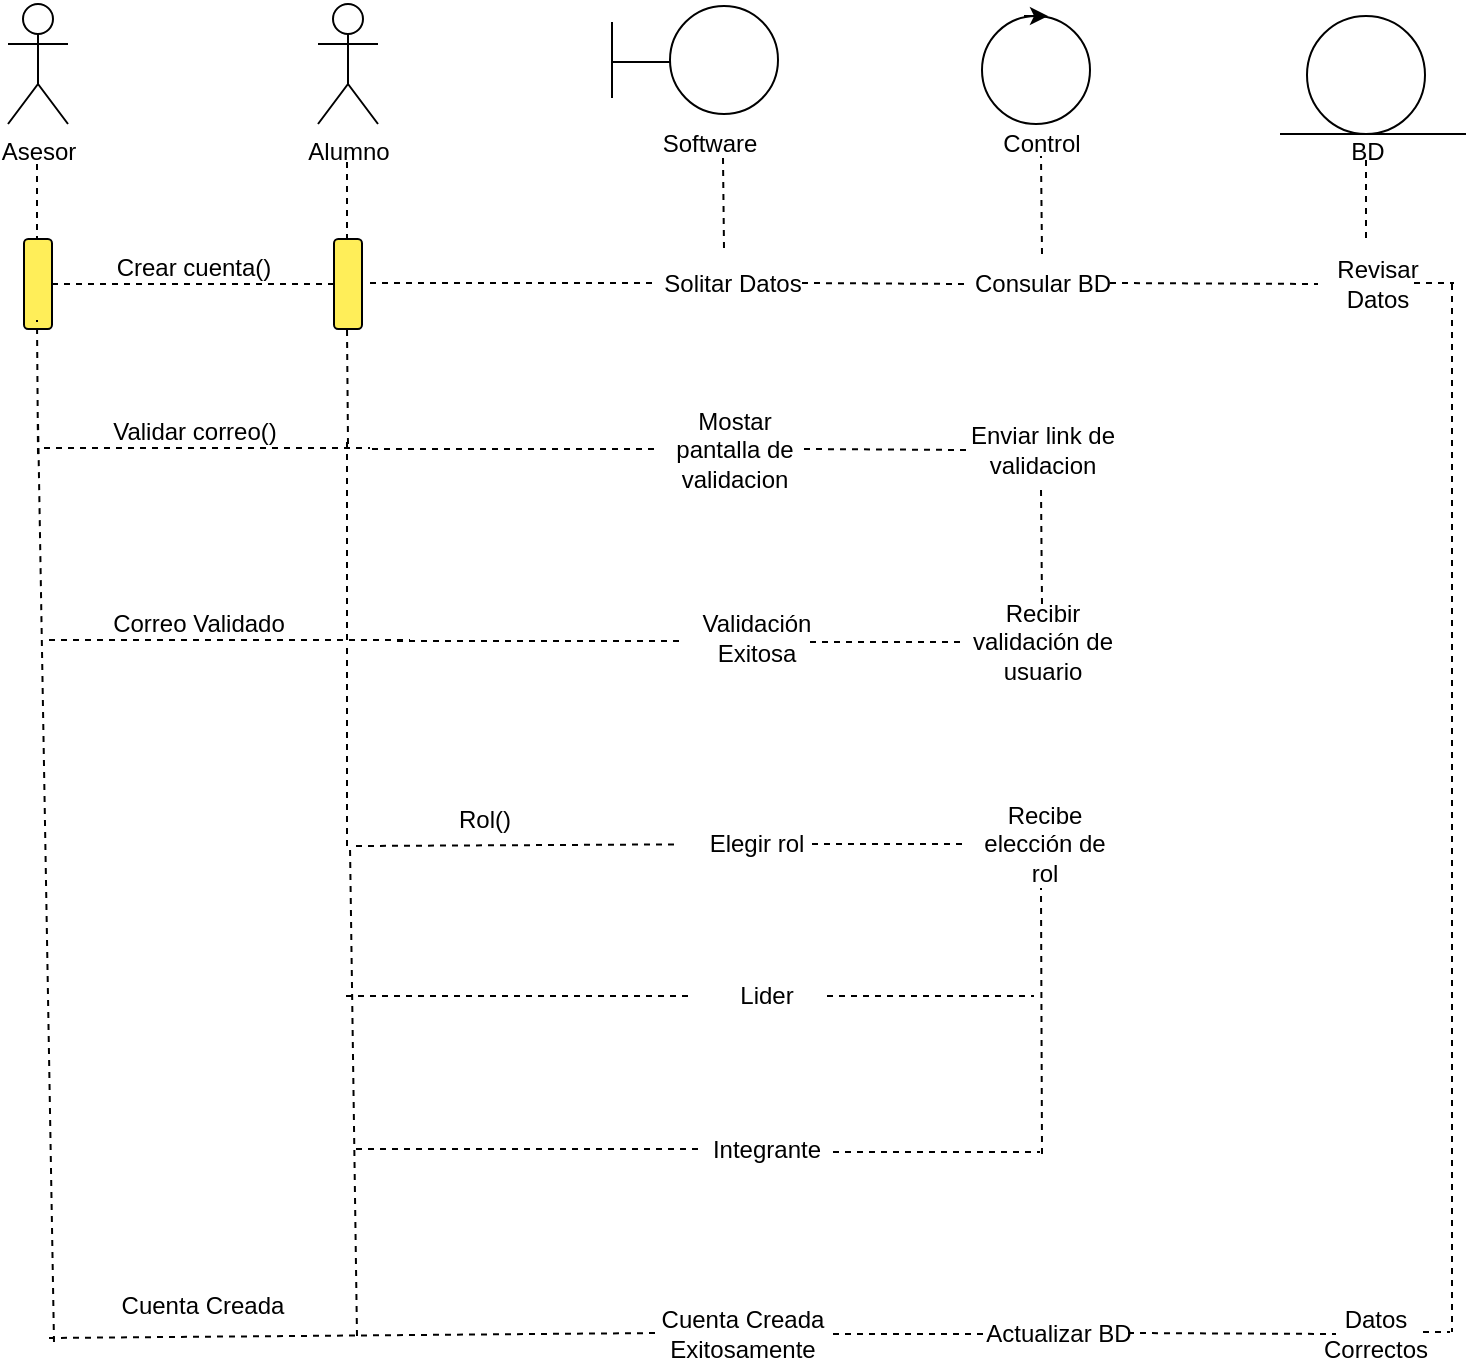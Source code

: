 <mxfile version="24.1.0" type="device">
  <diagram name="Página-1" id="LlQV2lK7GuKEQAewxUyt">
    <mxGraphModel dx="1290" dy="621" grid="0" gridSize="10" guides="1" tooltips="1" connect="1" arrows="1" fold="1" page="1" pageScale="1" pageWidth="827" pageHeight="1169" math="0" shadow="0">
      <root>
        <mxCell id="0" />
        <mxCell id="1" parent="0" />
        <mxCell id="fpuF3uitfmd_pj-7_AOT-1" value="Asesor" style="shape=umlActor;verticalLabelPosition=bottom;verticalAlign=top;html=1;outlineConnect=0;" vertex="1" parent="1">
          <mxGeometry x="83" y="89" width="30" height="60" as="geometry" />
        </mxCell>
        <mxCell id="fpuF3uitfmd_pj-7_AOT-2" value="Alumno" style="shape=umlActor;verticalLabelPosition=bottom;verticalAlign=top;html=1;outlineConnect=0;" vertex="1" parent="1">
          <mxGeometry x="238" y="89" width="30" height="60" as="geometry" />
        </mxCell>
        <mxCell id="fpuF3uitfmd_pj-7_AOT-7" value="" style="ellipse;whiteSpace=wrap;html=1;aspect=fixed;" vertex="1" parent="1">
          <mxGeometry x="732.5" y="95" width="59" height="59" as="geometry" />
        </mxCell>
        <mxCell id="fpuF3uitfmd_pj-7_AOT-8" value="" style="endArrow=none;html=1;rounded=0;" edge="1" parent="1">
          <mxGeometry width="50" height="50" relative="1" as="geometry">
            <mxPoint x="719" y="154" as="sourcePoint" />
            <mxPoint x="812" y="154" as="targetPoint" />
          </mxGeometry>
        </mxCell>
        <mxCell id="fpuF3uitfmd_pj-7_AOT-9" value="BD" style="text;html=1;align=center;verticalAlign=middle;whiteSpace=wrap;rounded=0;" vertex="1" parent="1">
          <mxGeometry x="732.5" y="148" width="60" height="30" as="geometry" />
        </mxCell>
        <mxCell id="fpuF3uitfmd_pj-7_AOT-10" value="" style="endArrow=none;html=1;rounded=0;" edge="1" parent="1">
          <mxGeometry width="50" height="50" relative="1" as="geometry">
            <mxPoint x="385" y="136" as="sourcePoint" />
            <mxPoint x="385" y="98" as="targetPoint" />
          </mxGeometry>
        </mxCell>
        <mxCell id="fpuF3uitfmd_pj-7_AOT-11" value="" style="endArrow=none;html=1;rounded=0;" edge="1" parent="1">
          <mxGeometry width="50" height="50" relative="1" as="geometry">
            <mxPoint x="385" y="118" as="sourcePoint" />
            <mxPoint x="415" y="118" as="targetPoint" />
          </mxGeometry>
        </mxCell>
        <mxCell id="fpuF3uitfmd_pj-7_AOT-12" value="" style="ellipse;whiteSpace=wrap;html=1;aspect=fixed;" vertex="1" parent="1">
          <mxGeometry x="414" y="90" width="54" height="54" as="geometry" />
        </mxCell>
        <mxCell id="fpuF3uitfmd_pj-7_AOT-13" value="Software" style="text;html=1;align=center;verticalAlign=middle;whiteSpace=wrap;rounded=0;" vertex="1" parent="1">
          <mxGeometry x="404" y="144" width="60" height="30" as="geometry" />
        </mxCell>
        <mxCell id="fpuF3uitfmd_pj-7_AOT-15" value="" style="ellipse;whiteSpace=wrap;html=1;aspect=fixed;" vertex="1" parent="1">
          <mxGeometry x="570" y="95" width="54" height="54" as="geometry" />
        </mxCell>
        <mxCell id="fpuF3uitfmd_pj-7_AOT-18" value="" style="endArrow=classic;html=1;rounded=0;" edge="1" parent="1">
          <mxGeometry width="50" height="50" relative="1" as="geometry">
            <mxPoint x="591" y="95" as="sourcePoint" />
            <mxPoint x="603" y="95" as="targetPoint" />
          </mxGeometry>
        </mxCell>
        <mxCell id="fpuF3uitfmd_pj-7_AOT-19" value="Control" style="text;html=1;align=center;verticalAlign=middle;whiteSpace=wrap;rounded=0;" vertex="1" parent="1">
          <mxGeometry x="570" y="144" width="60" height="30" as="geometry" />
        </mxCell>
        <mxCell id="fpuF3uitfmd_pj-7_AOT-22" value="" style="endArrow=none;dashed=1;html=1;rounded=0;" edge="1" parent="1">
          <mxGeometry width="50" height="50" relative="1" as="geometry">
            <mxPoint x="252.5" y="207" as="sourcePoint" />
            <mxPoint x="252.5" y="167" as="targetPoint" />
          </mxGeometry>
        </mxCell>
        <mxCell id="fpuF3uitfmd_pj-7_AOT-23" value="" style="endArrow=none;dashed=1;html=1;rounded=0;" edge="1" parent="1">
          <mxGeometry width="50" height="50" relative="1" as="geometry">
            <mxPoint x="97.5" y="208" as="sourcePoint" />
            <mxPoint x="97.5" y="168" as="targetPoint" />
          </mxGeometry>
        </mxCell>
        <mxCell id="fpuF3uitfmd_pj-7_AOT-24" value="" style="endArrow=none;dashed=1;html=1;rounded=0;" edge="1" parent="1">
          <mxGeometry width="50" height="50" relative="1" as="geometry">
            <mxPoint x="441" y="211" as="sourcePoint" />
            <mxPoint x="440.5" y="166" as="targetPoint" />
          </mxGeometry>
        </mxCell>
        <mxCell id="fpuF3uitfmd_pj-7_AOT-25" value="" style="endArrow=none;dashed=1;html=1;rounded=0;exitX=0.5;exitY=0;exitDx=0;exitDy=0;" edge="1" parent="1" source="fpuF3uitfmd_pj-7_AOT-36">
          <mxGeometry width="50" height="50" relative="1" as="geometry">
            <mxPoint x="599.5" y="205" as="sourcePoint" />
            <mxPoint x="599.5" y="165" as="targetPoint" />
          </mxGeometry>
        </mxCell>
        <mxCell id="fpuF3uitfmd_pj-7_AOT-26" value="" style="endArrow=none;dashed=1;html=1;rounded=0;" edge="1" parent="1">
          <mxGeometry width="50" height="50" relative="1" as="geometry">
            <mxPoint x="762" y="206" as="sourcePoint" />
            <mxPoint x="762" y="166" as="targetPoint" />
          </mxGeometry>
        </mxCell>
        <mxCell id="fpuF3uitfmd_pj-7_AOT-27" value="" style="rounded=1;whiteSpace=wrap;html=1;rotation=-90;fillColor=#FFEE59;" vertex="1" parent="1">
          <mxGeometry x="75.5" y="222" width="45" height="14" as="geometry" />
        </mxCell>
        <mxCell id="fpuF3uitfmd_pj-7_AOT-28" value="" style="rounded=1;whiteSpace=wrap;html=1;rotation=-90;fillColor=#FFEE59;" vertex="1" parent="1">
          <mxGeometry x="230.5" y="222" width="45" height="14" as="geometry" />
        </mxCell>
        <mxCell id="fpuF3uitfmd_pj-7_AOT-32" value="" style="endArrow=none;dashed=1;html=1;rounded=0;exitX=0.5;exitY=1;exitDx=0;exitDy=0;entryX=0.5;entryY=0;entryDx=0;entryDy=0;" edge="1" parent="1" source="fpuF3uitfmd_pj-7_AOT-27" target="fpuF3uitfmd_pj-7_AOT-28">
          <mxGeometry width="50" height="50" relative="1" as="geometry">
            <mxPoint x="387" y="347" as="sourcePoint" />
            <mxPoint x="437" y="297" as="targetPoint" />
          </mxGeometry>
        </mxCell>
        <mxCell id="fpuF3uitfmd_pj-7_AOT-33" value="Crear cuenta()" style="text;html=1;align=center;verticalAlign=middle;whiteSpace=wrap;rounded=0;" vertex="1" parent="1">
          <mxGeometry x="135" y="206" width="82" height="30" as="geometry" />
        </mxCell>
        <mxCell id="fpuF3uitfmd_pj-7_AOT-34" value="Solitar Datos" style="text;html=1;align=center;verticalAlign=middle;whiteSpace=wrap;rounded=0;" vertex="1" parent="1">
          <mxGeometry x="407" y="214" width="77" height="30" as="geometry" />
        </mxCell>
        <mxCell id="fpuF3uitfmd_pj-7_AOT-35" value="" style="endArrow=none;dashed=1;html=1;rounded=0;exitX=0.5;exitY=1;exitDx=0;exitDy=0;entryX=0.5;entryY=0;entryDx=0;entryDy=0;" edge="1" parent="1">
          <mxGeometry width="50" height="50" relative="1" as="geometry">
            <mxPoint x="264" y="228.5" as="sourcePoint" />
            <mxPoint x="405" y="228.5" as="targetPoint" />
          </mxGeometry>
        </mxCell>
        <mxCell id="fpuF3uitfmd_pj-7_AOT-36" value="Consular BD" style="text;html=1;align=center;verticalAlign=middle;whiteSpace=wrap;rounded=0;" vertex="1" parent="1">
          <mxGeometry x="561.5" y="214" width="77" height="30" as="geometry" />
        </mxCell>
        <mxCell id="fpuF3uitfmd_pj-7_AOT-37" value="" style="endArrow=none;dashed=1;html=1;rounded=0;exitX=0.5;exitY=1;exitDx=0;exitDy=0;entryX=0;entryY=0.5;entryDx=0;entryDy=0;" edge="1" parent="1" target="fpuF3uitfmd_pj-7_AOT-36">
          <mxGeometry width="50" height="50" relative="1" as="geometry">
            <mxPoint x="480" y="228.5" as="sourcePoint" />
            <mxPoint x="548" y="229" as="targetPoint" />
          </mxGeometry>
        </mxCell>
        <mxCell id="fpuF3uitfmd_pj-7_AOT-38" value="Revisar Datos" style="text;html=1;align=center;verticalAlign=middle;whiteSpace=wrap;rounded=0;" vertex="1" parent="1">
          <mxGeometry x="738" y="214" width="60" height="30" as="geometry" />
        </mxCell>
        <mxCell id="fpuF3uitfmd_pj-7_AOT-39" value="" style="endArrow=none;dashed=1;html=1;rounded=0;exitX=0.5;exitY=1;exitDx=0;exitDy=0;entryX=0;entryY=0.5;entryDx=0;entryDy=0;" edge="1" parent="1" target="fpuF3uitfmd_pj-7_AOT-38">
          <mxGeometry width="50" height="50" relative="1" as="geometry">
            <mxPoint x="634" y="228.5" as="sourcePoint" />
            <mxPoint x="716" y="229" as="targetPoint" />
          </mxGeometry>
        </mxCell>
        <mxCell id="fpuF3uitfmd_pj-7_AOT-41" value="" style="endArrow=none;dashed=1;html=1;rounded=0;" edge="1" parent="1">
          <mxGeometry width="50" height="50" relative="1" as="geometry">
            <mxPoint x="805" y="229" as="sourcePoint" />
            <mxPoint x="805" y="753" as="targetPoint" />
          </mxGeometry>
        </mxCell>
        <mxCell id="fpuF3uitfmd_pj-7_AOT-42" value="" style="endArrow=none;dashed=1;html=1;rounded=0;exitX=0.5;exitY=1;exitDx=0;exitDy=0;" edge="1" parent="1">
          <mxGeometry width="50" height="50" relative="1" as="geometry">
            <mxPoint x="786" y="228.5" as="sourcePoint" />
            <mxPoint x="806" y="228.5" as="targetPoint" />
          </mxGeometry>
        </mxCell>
        <mxCell id="fpuF3uitfmd_pj-7_AOT-43" value="" style="endArrow=none;dashed=1;html=1;rounded=0;" edge="1" parent="1">
          <mxGeometry width="50" height="50" relative="1" as="geometry">
            <mxPoint x="790.5" y="753" as="sourcePoint" />
            <mxPoint x="804" y="753" as="targetPoint" />
          </mxGeometry>
        </mxCell>
        <mxCell id="fpuF3uitfmd_pj-7_AOT-44" value="Datos Correctos" style="text;html=1;align=center;verticalAlign=middle;whiteSpace=wrap;rounded=0;" vertex="1" parent="1">
          <mxGeometry x="737" y="739" width="60" height="30" as="geometry" />
        </mxCell>
        <mxCell id="fpuF3uitfmd_pj-7_AOT-45" value="Actualizar BD" style="text;html=1;align=center;verticalAlign=middle;whiteSpace=wrap;rounded=0;" vertex="1" parent="1">
          <mxGeometry x="569.5" y="739" width="77" height="30" as="geometry" />
        </mxCell>
        <mxCell id="fpuF3uitfmd_pj-7_AOT-46" value="" style="endArrow=none;dashed=1;html=1;rounded=0;exitX=0.5;exitY=1;exitDx=0;exitDy=0;entryX=0;entryY=0.5;entryDx=0;entryDy=0;" edge="1" parent="1">
          <mxGeometry width="50" height="50" relative="1" as="geometry">
            <mxPoint x="643" y="753.5" as="sourcePoint" />
            <mxPoint x="747" y="754" as="targetPoint" />
          </mxGeometry>
        </mxCell>
        <mxCell id="fpuF3uitfmd_pj-7_AOT-47" value="Cuenta Creada Exitosamente" style="text;html=1;align=center;verticalAlign=middle;whiteSpace=wrap;rounded=0;" vertex="1" parent="1">
          <mxGeometry x="406.5" y="739" width="87" height="30" as="geometry" />
        </mxCell>
        <mxCell id="fpuF3uitfmd_pj-7_AOT-48" value="" style="endArrow=none;dashed=1;html=1;rounded=0;entryX=0;entryY=0.5;entryDx=0;entryDy=0;" edge="1" parent="1">
          <mxGeometry width="50" height="50" relative="1" as="geometry">
            <mxPoint x="495.5" y="754" as="sourcePoint" />
            <mxPoint x="570.5" y="754" as="targetPoint" />
          </mxGeometry>
        </mxCell>
        <mxCell id="fpuF3uitfmd_pj-7_AOT-49" value="" style="endArrow=none;dashed=1;html=1;rounded=0;" edge="1" parent="1">
          <mxGeometry width="50" height="50" relative="1" as="geometry">
            <mxPoint x="98" y="314" as="sourcePoint" />
            <mxPoint x="97.5" y="247" as="targetPoint" />
          </mxGeometry>
        </mxCell>
        <mxCell id="fpuF3uitfmd_pj-7_AOT-50" value="" style="endArrow=none;dashed=1;html=1;rounded=0;" edge="1" parent="1">
          <mxGeometry width="50" height="50" relative="1" as="geometry">
            <mxPoint x="257.5" y="755" as="sourcePoint" />
            <mxPoint x="254" y="510" as="targetPoint" />
          </mxGeometry>
        </mxCell>
        <mxCell id="fpuF3uitfmd_pj-7_AOT-51" value="" style="endArrow=none;dashed=1;html=1;rounded=0;entryX=0.5;entryY=0;entryDx=0;entryDy=0;" edge="1" parent="1">
          <mxGeometry width="50" height="50" relative="1" as="geometry">
            <mxPoint x="103.5" y="756" as="sourcePoint" />
            <mxPoint x="408.5" y="753.5" as="targetPoint" />
          </mxGeometry>
        </mxCell>
        <mxCell id="fpuF3uitfmd_pj-7_AOT-52" value="Cuenta Creada" style="text;html=1;align=center;verticalAlign=middle;whiteSpace=wrap;rounded=0;" vertex="1" parent="1">
          <mxGeometry x="135" y="725" width="91" height="30" as="geometry" />
        </mxCell>
        <mxCell id="fpuF3uitfmd_pj-7_AOT-53" value="" style="endArrow=none;dashed=1;html=1;rounded=0;exitX=0.5;exitY=1;exitDx=0;exitDy=0;" edge="1" parent="1">
          <mxGeometry width="50" height="50" relative="1" as="geometry">
            <mxPoint x="101" y="311" as="sourcePoint" />
            <mxPoint x="264" y="311" as="targetPoint" />
          </mxGeometry>
        </mxCell>
        <mxCell id="fpuF3uitfmd_pj-7_AOT-54" value="Validar correo()" style="text;html=1;align=center;verticalAlign=middle;whiteSpace=wrap;rounded=0;" vertex="1" parent="1">
          <mxGeometry x="130.5" y="288" width="91" height="30" as="geometry" />
        </mxCell>
        <mxCell id="fpuF3uitfmd_pj-7_AOT-55" value="" style="endArrow=none;dashed=1;html=1;rounded=0;" edge="1" parent="1">
          <mxGeometry width="50" height="50" relative="1" as="geometry">
            <mxPoint x="253" y="309" as="sourcePoint" />
            <mxPoint x="252.5" y="251" as="targetPoint" />
          </mxGeometry>
        </mxCell>
        <mxCell id="fpuF3uitfmd_pj-7_AOT-56" value="Mostar pantalla de validacion" style="text;html=1;align=center;verticalAlign=middle;whiteSpace=wrap;rounded=0;" vertex="1" parent="1">
          <mxGeometry x="408" y="297" width="77" height="30" as="geometry" />
        </mxCell>
        <mxCell id="fpuF3uitfmd_pj-7_AOT-57" value="" style="endArrow=none;dashed=1;html=1;rounded=0;exitX=0.5;exitY=1;exitDx=0;exitDy=0;entryX=0.5;entryY=0;entryDx=0;entryDy=0;" edge="1" parent="1">
          <mxGeometry width="50" height="50" relative="1" as="geometry">
            <mxPoint x="265" y="311.5" as="sourcePoint" />
            <mxPoint x="406" y="311.5" as="targetPoint" />
          </mxGeometry>
        </mxCell>
        <mxCell id="fpuF3uitfmd_pj-7_AOT-58" value="" style="endArrow=none;dashed=1;html=1;rounded=0;exitX=0.5;exitY=1;exitDx=0;exitDy=0;entryX=0;entryY=0.5;entryDx=0;entryDy=0;" edge="1" parent="1">
          <mxGeometry width="50" height="50" relative="1" as="geometry">
            <mxPoint x="481" y="311.5" as="sourcePoint" />
            <mxPoint x="563" y="312" as="targetPoint" />
          </mxGeometry>
        </mxCell>
        <mxCell id="fpuF3uitfmd_pj-7_AOT-59" value="Enviar link de validacion" style="text;html=1;align=center;verticalAlign=middle;whiteSpace=wrap;rounded=0;" vertex="1" parent="1">
          <mxGeometry x="561.5" y="297" width="77" height="30" as="geometry" />
        </mxCell>
        <mxCell id="fpuF3uitfmd_pj-7_AOT-61" value="" style="endArrow=none;dashed=1;html=1;rounded=0;" edge="1" parent="1">
          <mxGeometry width="50" height="50" relative="1" as="geometry">
            <mxPoint x="600" y="389" as="sourcePoint" />
            <mxPoint x="599.5" y="331" as="targetPoint" />
          </mxGeometry>
        </mxCell>
        <mxCell id="fpuF3uitfmd_pj-7_AOT-62" value="" style="endArrow=none;dashed=1;html=1;rounded=0;entryX=0;entryY=0.5;entryDx=0;entryDy=0;" edge="1" parent="1">
          <mxGeometry width="50" height="50" relative="1" as="geometry">
            <mxPoint x="484" y="408" as="sourcePoint" />
            <mxPoint x="561.5" y="408" as="targetPoint" />
          </mxGeometry>
        </mxCell>
        <mxCell id="fpuF3uitfmd_pj-7_AOT-63" value="Recibir validación de usuario" style="text;html=1;align=center;verticalAlign=middle;whiteSpace=wrap;rounded=0;" vertex="1" parent="1">
          <mxGeometry x="561.5" y="393" width="77" height="30" as="geometry" />
        </mxCell>
        <mxCell id="fpuF3uitfmd_pj-7_AOT-64" value="Validación Exitosa" style="text;html=1;align=center;verticalAlign=middle;whiteSpace=wrap;rounded=0;" vertex="1" parent="1">
          <mxGeometry x="418.5" y="391" width="77" height="30" as="geometry" />
        </mxCell>
        <mxCell id="fpuF3uitfmd_pj-7_AOT-65" value="" style="endArrow=none;dashed=1;html=1;rounded=0;exitX=0.5;exitY=1;exitDx=0;exitDy=0;entryX=0.5;entryY=0;entryDx=0;entryDy=0;" edge="1" parent="1">
          <mxGeometry width="50" height="50" relative="1" as="geometry">
            <mxPoint x="277.5" y="407.5" as="sourcePoint" />
            <mxPoint x="418.5" y="407.5" as="targetPoint" />
          </mxGeometry>
        </mxCell>
        <mxCell id="fpuF3uitfmd_pj-7_AOT-67" value="" style="endArrow=none;dashed=1;html=1;rounded=0;" edge="1" parent="1">
          <mxGeometry width="50" height="50" relative="1" as="geometry">
            <mxPoint x="106" y="758" as="sourcePoint" />
            <mxPoint x="98" y="297" as="targetPoint" />
          </mxGeometry>
        </mxCell>
        <mxCell id="fpuF3uitfmd_pj-7_AOT-68" value="" style="endArrow=none;dashed=1;html=1;rounded=0;exitX=0.5;exitY=1;exitDx=0;exitDy=0;" edge="1" parent="1">
          <mxGeometry width="50" height="50" relative="1" as="geometry">
            <mxPoint x="103.5" y="407" as="sourcePoint" />
            <mxPoint x="284" y="407" as="targetPoint" />
          </mxGeometry>
        </mxCell>
        <mxCell id="fpuF3uitfmd_pj-7_AOT-69" value="Correo Validado" style="text;html=1;align=center;verticalAlign=middle;whiteSpace=wrap;rounded=0;" vertex="1" parent="1">
          <mxGeometry x="133" y="384" width="91" height="30" as="geometry" />
        </mxCell>
        <mxCell id="fpuF3uitfmd_pj-7_AOT-70" value="" style="endArrow=none;dashed=1;html=1;rounded=0;" edge="1" parent="1">
          <mxGeometry width="50" height="50" relative="1" as="geometry">
            <mxPoint x="252.5" y="407" as="sourcePoint" />
            <mxPoint x="252.5" y="307" as="targetPoint" />
          </mxGeometry>
        </mxCell>
        <mxCell id="fpuF3uitfmd_pj-7_AOT-71" value="" style="endArrow=none;dashed=1;html=1;rounded=0;" edge="1" parent="1">
          <mxGeometry width="50" height="50" relative="1" as="geometry">
            <mxPoint x="252.5" y="510" as="sourcePoint" />
            <mxPoint x="252.5" y="410" as="targetPoint" />
          </mxGeometry>
        </mxCell>
        <mxCell id="fpuF3uitfmd_pj-7_AOT-74" value="" style="endArrow=none;dashed=1;html=1;rounded=0;exitX=0.5;exitY=1;exitDx=0;exitDy=0;" edge="1" parent="1" target="fpuF3uitfmd_pj-7_AOT-75">
          <mxGeometry width="50" height="50" relative="1" as="geometry">
            <mxPoint x="257" y="510" as="sourcePoint" />
            <mxPoint x="398" y="510" as="targetPoint" />
          </mxGeometry>
        </mxCell>
        <mxCell id="fpuF3uitfmd_pj-7_AOT-75" value="Elegir rol" style="text;html=1;align=center;verticalAlign=middle;whiteSpace=wrap;rounded=0;" vertex="1" parent="1">
          <mxGeometry x="418.5" y="494" width="77" height="30" as="geometry" />
        </mxCell>
        <mxCell id="fpuF3uitfmd_pj-7_AOT-76" value="Rol()" style="text;html=1;align=center;verticalAlign=middle;whiteSpace=wrap;rounded=0;" vertex="1" parent="1">
          <mxGeometry x="275.5" y="482" width="91" height="30" as="geometry" />
        </mxCell>
        <mxCell id="fpuF3uitfmd_pj-7_AOT-77" value="" style="endArrow=none;dashed=1;html=1;rounded=0;entryX=0;entryY=0.5;entryDx=0;entryDy=0;" edge="1" parent="1">
          <mxGeometry width="50" height="50" relative="1" as="geometry">
            <mxPoint x="485" y="509" as="sourcePoint" />
            <mxPoint x="562.5" y="509" as="targetPoint" />
          </mxGeometry>
        </mxCell>
        <mxCell id="fpuF3uitfmd_pj-7_AOT-78" value="Recibe elección de rol" style="text;html=1;align=center;verticalAlign=middle;whiteSpace=wrap;rounded=0;" vertex="1" parent="1">
          <mxGeometry x="562.5" y="494" width="77" height="30" as="geometry" />
        </mxCell>
        <mxCell id="fpuF3uitfmd_pj-7_AOT-79" value="" style="endArrow=none;dashed=1;html=1;rounded=0;" edge="1" parent="1">
          <mxGeometry width="50" height="50" relative="1" as="geometry">
            <mxPoint x="600" y="664" as="sourcePoint" />
            <mxPoint x="599.5" y="531" as="targetPoint" />
          </mxGeometry>
        </mxCell>
        <mxCell id="fpuF3uitfmd_pj-7_AOT-80" value="" style="endArrow=none;dashed=1;html=1;rounded=0;" edge="1" parent="1">
          <mxGeometry width="50" height="50" relative="1" as="geometry">
            <mxPoint x="492.5" y="585" as="sourcePoint" />
            <mxPoint x="596" y="585" as="targetPoint" />
          </mxGeometry>
        </mxCell>
        <mxCell id="fpuF3uitfmd_pj-7_AOT-81" value="Lider" style="text;html=1;align=center;verticalAlign=middle;whiteSpace=wrap;rounded=0;" vertex="1" parent="1">
          <mxGeometry x="424" y="570" width="77" height="30" as="geometry" />
        </mxCell>
        <mxCell id="fpuF3uitfmd_pj-7_AOT-82" value="" style="endArrow=none;dashed=1;html=1;rounded=0;" edge="1" parent="1">
          <mxGeometry width="50" height="50" relative="1" as="geometry">
            <mxPoint x="495.5" y="663" as="sourcePoint" />
            <mxPoint x="599" y="663" as="targetPoint" />
          </mxGeometry>
        </mxCell>
        <mxCell id="fpuF3uitfmd_pj-7_AOT-83" value="Integrante" style="text;html=1;align=center;verticalAlign=middle;whiteSpace=wrap;rounded=0;" vertex="1" parent="1">
          <mxGeometry x="424" y="647" width="77" height="30" as="geometry" />
        </mxCell>
        <mxCell id="fpuF3uitfmd_pj-7_AOT-84" value="" style="endArrow=none;dashed=1;html=1;rounded=0;exitX=0.5;exitY=1;exitDx=0;exitDy=0;" edge="1" parent="1" target="fpuF3uitfmd_pj-7_AOT-81">
          <mxGeometry width="50" height="50" relative="1" as="geometry">
            <mxPoint x="252" y="585" as="sourcePoint" />
            <mxPoint x="414" y="584" as="targetPoint" />
          </mxGeometry>
        </mxCell>
        <mxCell id="fpuF3uitfmd_pj-7_AOT-85" value="" style="endArrow=none;dashed=1;html=1;rounded=0;exitX=0.5;exitY=1;exitDx=0;exitDy=0;" edge="1" parent="1">
          <mxGeometry width="50" height="50" relative="1" as="geometry">
            <mxPoint x="257" y="661.5" as="sourcePoint" />
            <mxPoint x="429" y="661.5" as="targetPoint" />
          </mxGeometry>
        </mxCell>
      </root>
    </mxGraphModel>
  </diagram>
</mxfile>

